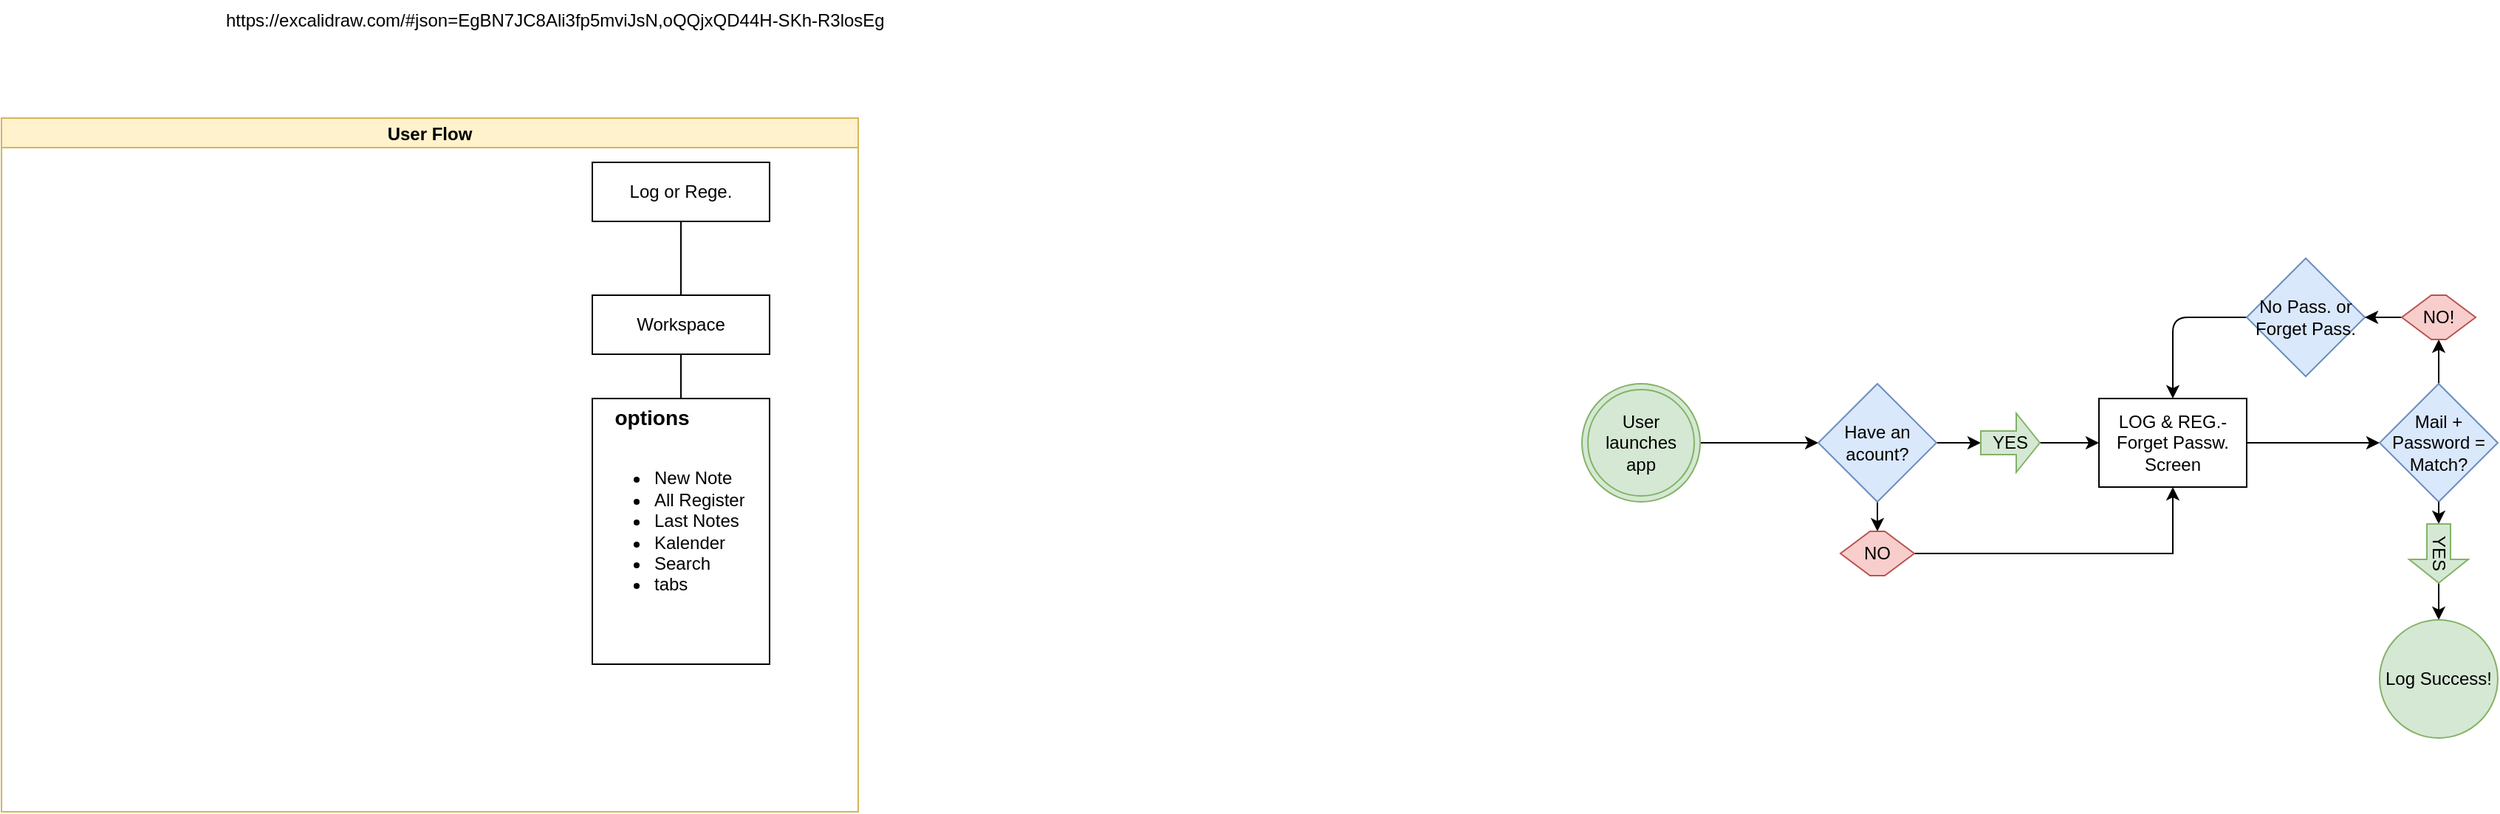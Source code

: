 <mxfile>
    <diagram id="c2G0tPlFVz4WW3lf4Sht" name="Page-1">
        <mxGraphModel dx="1435" dy="1075" grid="1" gridSize="10" guides="1" tooltips="1" connect="1" arrows="1" fold="1" page="1" pageScale="1" pageWidth="827" pageHeight="1169" math="0" shadow="0">
            <root>
                <mxCell id="0"/>
                <mxCell id="1" parent="0"/>
                <mxCell id="32" value="User Flow" style="swimlane;startSize=20;horizontal=1;containerType=tree;fillColor=#fff2cc;strokeColor=#d6b656;rounded=0;" parent="1" vertex="1">
                    <mxGeometry x="90" y="150" width="580" height="470" as="geometry">
                        <mxRectangle x="50" y="120" width="120" height="30" as="alternateBounds"/>
                    </mxGeometry>
                </mxCell>
                <mxCell id="33" value="" style="edgeStyle=elbowEdgeStyle;elbow=vertical;sourcePerimeterSpacing=0;targetPerimeterSpacing=0;startArrow=none;endArrow=none;rounded=0;curved=0;" parent="32" source="34" target="35" edge="1">
                    <mxGeometry relative="1" as="geometry"/>
                </mxCell>
                <mxCell id="34" value="Log or Rege." style="whiteSpace=wrap;html=1;treeFolding=1;treeMoving=1;newEdgeStyle={&quot;edgeStyle&quot;:&quot;elbowEdgeStyle&quot;,&quot;startArrow&quot;:&quot;none&quot;,&quot;endArrow&quot;:&quot;none&quot;};rounded=0;" parent="32" vertex="1">
                    <mxGeometry x="400" y="30" width="120" height="40" as="geometry"/>
                </mxCell>
                <mxCell id="61" style="edgeStyle=elbowEdgeStyle;html=1;startArrow=none;endArrow=none;entryX=0.5;entryY=0;entryDx=0;entryDy=0;rounded=0;" parent="32" source="35" target="60" edge="1">
                    <mxGeometry relative="1" as="geometry"/>
                </mxCell>
                <mxCell id="35" value="Workspace" style="whiteSpace=wrap;html=1;treeFolding=1;treeMoving=1;newEdgeStyle={&quot;edgeStyle&quot;:&quot;elbowEdgeStyle&quot;,&quot;startArrow&quot;:&quot;none&quot;,&quot;endArrow&quot;:&quot;none&quot;};rounded=0;" parent="32" vertex="1">
                    <mxGeometry x="400" y="120" width="120" height="40" as="geometry"/>
                </mxCell>
                <mxCell id="60" value="&lt;ul&gt;&lt;li&gt;New Note&lt;/li&gt;&lt;li&gt;All Register&lt;/li&gt;&lt;li&gt;Last Notes&lt;/li&gt;&lt;li&gt;Kalender&lt;/li&gt;&lt;li&gt;Search&lt;/li&gt;&lt;li&gt;tabs&lt;/li&gt;&lt;/ul&gt;" style="text;strokeColor=default;fillColor=none;html=1;whiteSpace=wrap;verticalAlign=middle;overflow=hidden;align=left;strokeWidth=1;shadow=0;rounded=0;" parent="32" vertex="1">
                    <mxGeometry x="400" y="190" width="120" height="180" as="geometry"/>
                </mxCell>
                <mxCell id="62" value="&lt;font style=&quot;font-size: 14px;&quot;&gt;options&lt;/font&gt;" style="text;strokeColor=none;fillColor=none;html=1;fontSize=24;fontStyle=1;verticalAlign=middle;align=center;rounded=0;" parent="32" vertex="1">
                    <mxGeometry x="390" y="180" width="100" height="40" as="geometry"/>
                </mxCell>
                <UserObject label="https://excalidraw.com/#json=EgBN7JC8Ali3fp5mviJsN,oQQjxQD44H-SKh-R3losEg" link="https://excalidraw.com/#json=EgBN7JC8Ali3fp5mviJsN,oQQjxQD44H-SKh-R3losEg" id="63">
                    <mxCell style="text;whiteSpace=wrap;rounded=0;" parent="1" vertex="1">
                        <mxGeometry x="240" y="70" width="480" height="40" as="geometry"/>
                    </mxCell>
                </UserObject>
                <mxCell id="66" value="" style="edgeStyle=none;html=1;rounded=0;" parent="1" source="64" target="65" edge="1">
                    <mxGeometry relative="1" as="geometry"/>
                </mxCell>
                <mxCell id="64" value="User launches app" style="ellipse;shape=doubleEllipse;whiteSpace=wrap;html=1;aspect=fixed;fillColor=#d5e8d4;strokeColor=#82b366;rounded=0;" parent="1" vertex="1">
                    <mxGeometry x="1160" y="330" width="80" height="80" as="geometry"/>
                </mxCell>
                <mxCell id="68" value="" style="edgeStyle=none;html=1;rounded=0;" edge="1" parent="1" source="65" target="67">
                    <mxGeometry relative="1" as="geometry"/>
                </mxCell>
                <mxCell id="74" value="" style="edgeStyle=none;html=1;rounded=0;" edge="1" parent="1" source="65" target="73">
                    <mxGeometry relative="1" as="geometry"/>
                </mxCell>
                <mxCell id="65" value="Have an acount?" style="rhombus;whiteSpace=wrap;html=1;fillColor=#dae8fc;strokeColor=#6c8ebf;rounded=0;" parent="1" vertex="1">
                    <mxGeometry x="1320" y="330" width="80" height="80" as="geometry"/>
                </mxCell>
                <mxCell id="70" value="" style="edgeStyle=none;html=1;rounded=0;" edge="1" parent="1" source="67" target="69">
                    <mxGeometry relative="1" as="geometry"/>
                </mxCell>
                <mxCell id="67" value="YES" style="shape=singleArrow;whiteSpace=wrap;html=1;arrowWidth=0.4;arrowSize=0.4;fillColor=#d5e8d4;strokeColor=#82b366;rounded=0;" vertex="1" parent="1">
                    <mxGeometry x="1430" y="350" width="40" height="40" as="geometry"/>
                </mxCell>
                <mxCell id="77" value="" style="edgeStyle=none;html=1;" edge="1" parent="1" source="69" target="76">
                    <mxGeometry relative="1" as="geometry"/>
                </mxCell>
                <mxCell id="69" value="LOG &amp;amp; REG.- Forget Passw. Screen" style="whiteSpace=wrap;html=1;rounded=0;" vertex="1" parent="1">
                    <mxGeometry x="1510" y="340" width="100" height="60" as="geometry"/>
                </mxCell>
                <mxCell id="75" style="edgeStyle=none;html=1;entryX=0.5;entryY=1;entryDx=0;entryDy=0;rounded=0;" edge="1" parent="1" source="73" target="69">
                    <mxGeometry relative="1" as="geometry">
                        <Array as="points">
                            <mxPoint x="1560" y="445"/>
                        </Array>
                    </mxGeometry>
                </mxCell>
                <mxCell id="73" value="NO" style="shape=hexagon;perimeter=hexagonPerimeter2;whiteSpace=wrap;html=1;fixedSize=1;fillColor=#f8cecc;strokeColor=#b85450;rounded=0;" vertex="1" parent="1">
                    <mxGeometry x="1335" y="430" width="50" height="30" as="geometry"/>
                </mxCell>
                <mxCell id="79" value="" style="edgeStyle=none;html=1;" edge="1" parent="1" source="80" target="78">
                    <mxGeometry relative="1" as="geometry"/>
                </mxCell>
                <mxCell id="83" value="" style="edgeStyle=none;html=1;" edge="1" parent="1" source="76" target="82">
                    <mxGeometry relative="1" as="geometry"/>
                </mxCell>
                <mxCell id="76" value="Mail + Password = Match?" style="rhombus;whiteSpace=wrap;html=1;rounded=0;fillColor=#dae8fc;strokeColor=#6c8ebf;" vertex="1" parent="1">
                    <mxGeometry x="1700" y="330" width="80" height="80" as="geometry"/>
                </mxCell>
                <mxCell id="78" value="Log Success!" style="ellipse;whiteSpace=wrap;html=1;fillColor=#d5e8d4;strokeColor=#82b366;rounded=0;" vertex="1" parent="1">
                    <mxGeometry x="1700" y="490" width="80" height="80" as="geometry"/>
                </mxCell>
                <mxCell id="81" value="" style="edgeStyle=none;html=1;" edge="1" parent="1" source="76" target="80">
                    <mxGeometry relative="1" as="geometry">
                        <mxPoint x="1740" y="410" as="sourcePoint"/>
                        <mxPoint x="1740" y="490" as="targetPoint"/>
                    </mxGeometry>
                </mxCell>
                <mxCell id="80" value="YES" style="shape=singleArrow;whiteSpace=wrap;html=1;arrowWidth=0.4;arrowSize=0.4;fillColor=#d5e8d4;strokeColor=#82b366;rounded=0;rotation=90;" vertex="1" parent="1">
                    <mxGeometry x="1720" y="425" width="40" height="40" as="geometry"/>
                </mxCell>
                <mxCell id="84" style="edgeStyle=none;html=1;entryX=0.5;entryY=0;entryDx=0;entryDy=0;" edge="1" parent="1" source="82" target="69">
                    <mxGeometry relative="1" as="geometry">
                        <Array as="points">
                            <mxPoint x="1560" y="285"/>
                        </Array>
                    </mxGeometry>
                </mxCell>
                <mxCell id="86" value="" style="edgeStyle=none;html=1;" edge="1" parent="1" source="82" target="85">
                    <mxGeometry relative="1" as="geometry"/>
                </mxCell>
                <mxCell id="82" value="NO!" style="shape=hexagon;perimeter=hexagonPerimeter2;whiteSpace=wrap;html=1;fixedSize=1;fillColor=#f8cecc;strokeColor=#b85450;rounded=0;" vertex="1" parent="1">
                    <mxGeometry x="1715" y="270" width="50" height="30" as="geometry"/>
                </mxCell>
                <mxCell id="85" value="No Pass. or Forget Pass." style="rhombus;whiteSpace=wrap;html=1;fillColor=#dae8fc;strokeColor=#6c8ebf;rounded=0;" vertex="1" parent="1">
                    <mxGeometry x="1610" y="245" width="80" height="80" as="geometry"/>
                </mxCell>
            </root>
        </mxGraphModel>
    </diagram>
</mxfile>